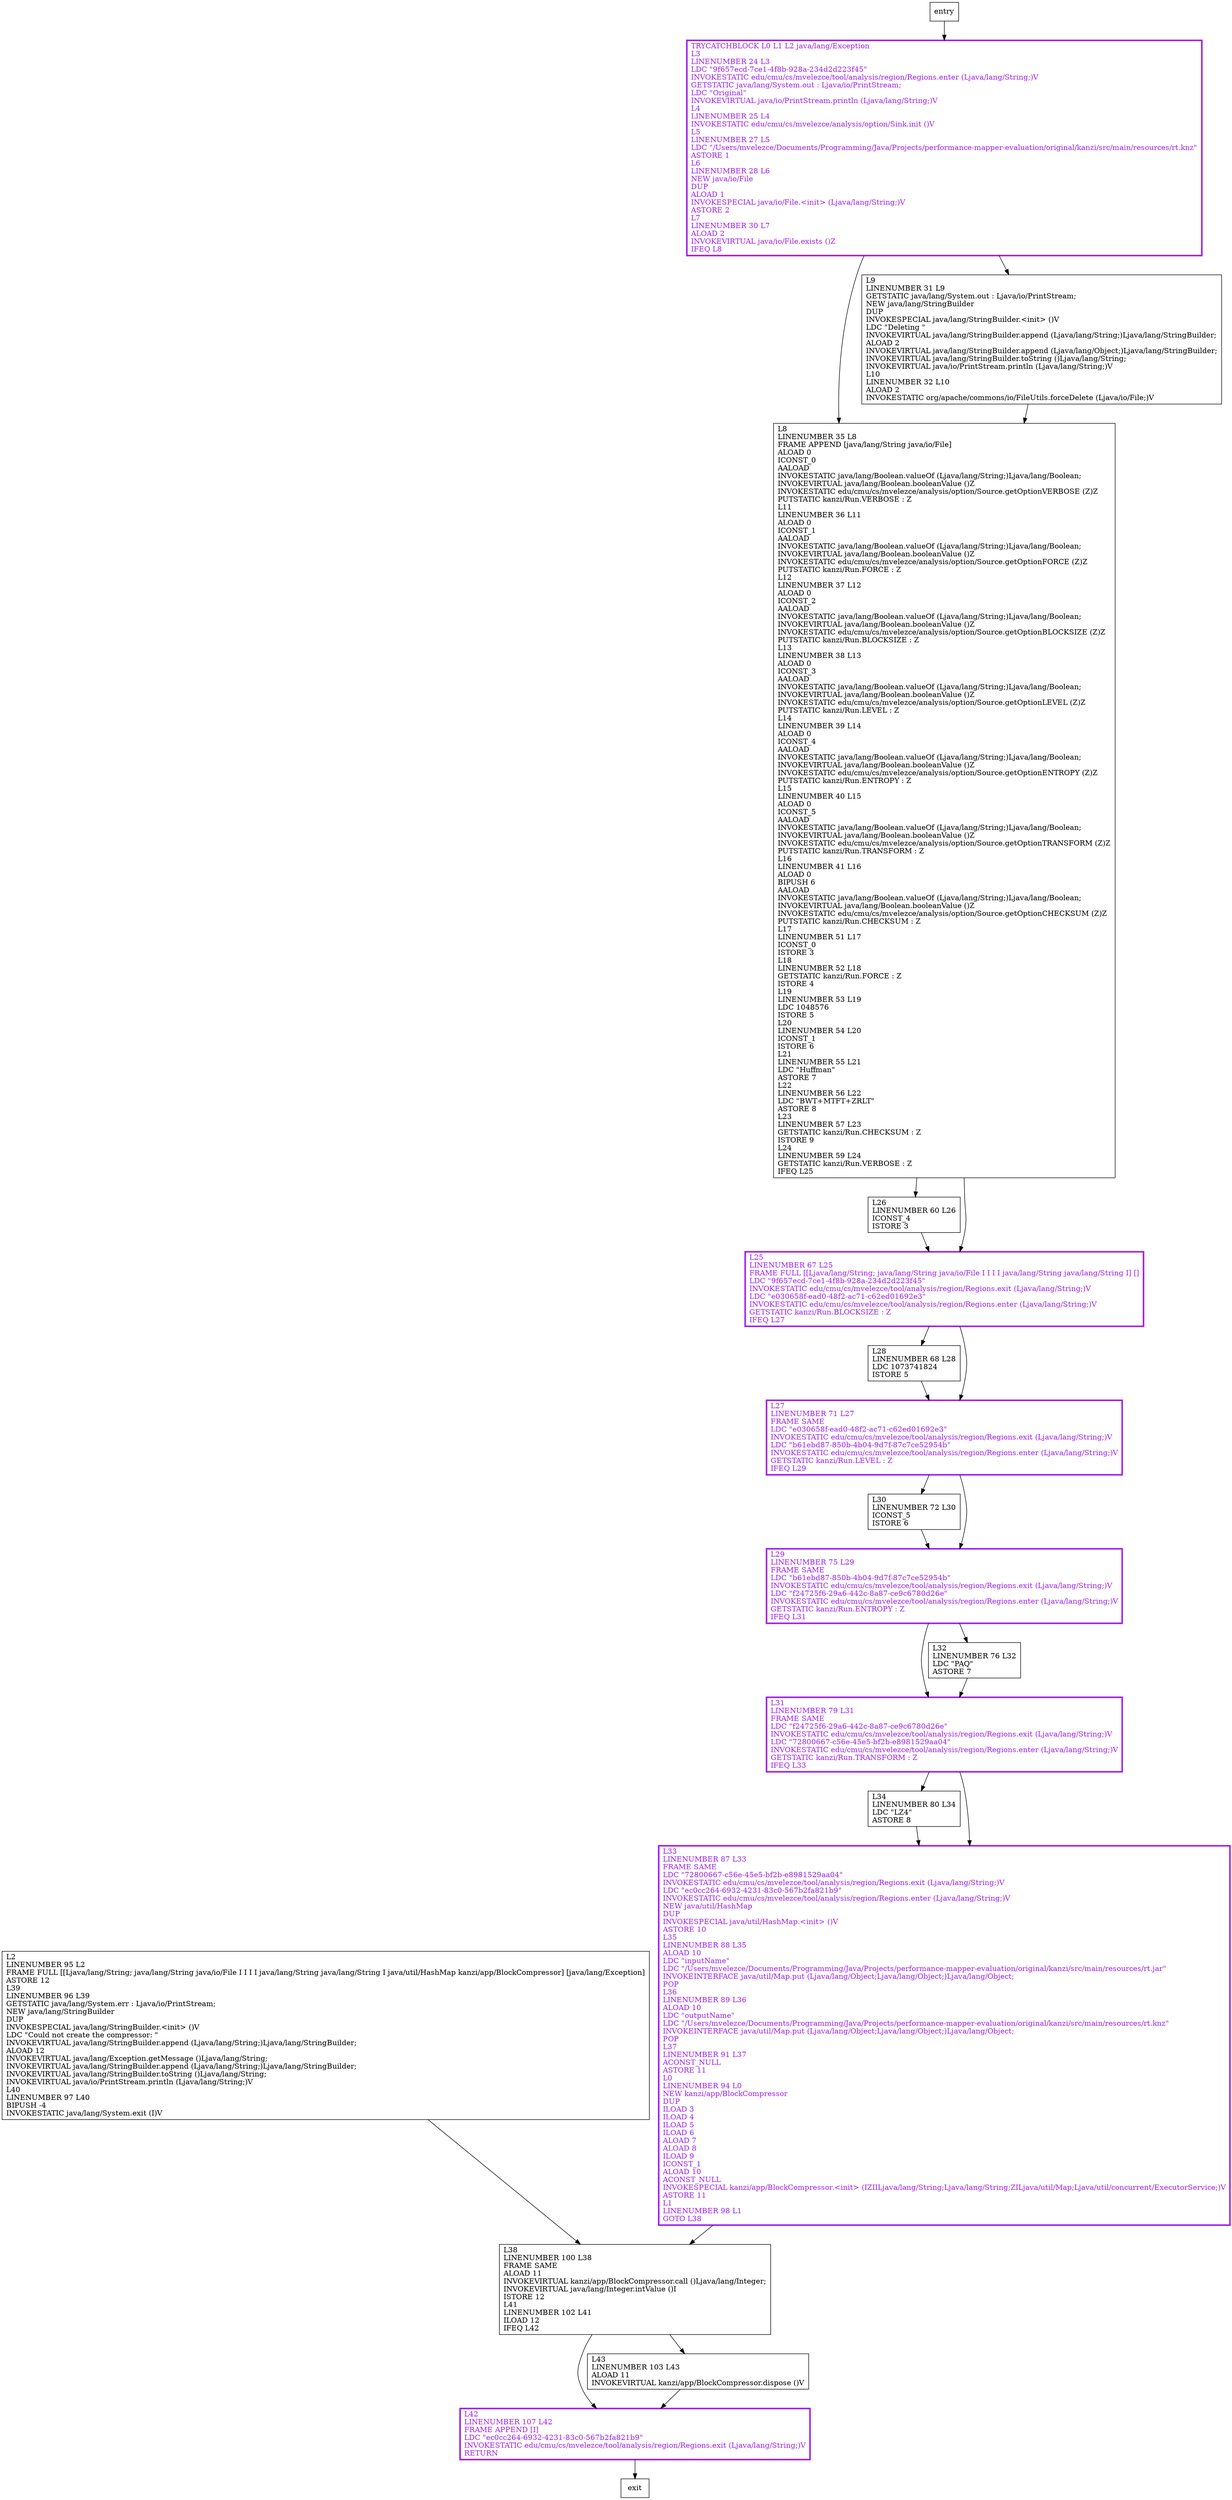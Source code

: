 digraph main {
node [shape=record];
132709006 [label="L31\lLINENUMBER 79 L31\lFRAME SAME\lLDC \"f24725f6-29a6-442c-8a87-ce9c6780d26e\"\lINVOKESTATIC edu/cmu/cs/mvelezce/tool/analysis/region/Regions.exit (Ljava/lang/String;)V\lLDC \"72800667-c56e-45e5-bf2b-e8981529aa04\"\lINVOKESTATIC edu/cmu/cs/mvelezce/tool/analysis/region/Regions.enter (Ljava/lang/String;)V\lGETSTATIC kanzi/Run.TRANSFORM : Z\lIFEQ L33\l"];
2137814961 [label="L8\lLINENUMBER 35 L8\lFRAME APPEND [java/lang/String java/io/File]\lALOAD 0\lICONST_0\lAALOAD\lINVOKESTATIC java/lang/Boolean.valueOf (Ljava/lang/String;)Ljava/lang/Boolean;\lINVOKEVIRTUAL java/lang/Boolean.booleanValue ()Z\lINVOKESTATIC edu/cmu/cs/mvelezce/analysis/option/Source.getOptionVERBOSE (Z)Z\lPUTSTATIC kanzi/Run.VERBOSE : Z\lL11\lLINENUMBER 36 L11\lALOAD 0\lICONST_1\lAALOAD\lINVOKESTATIC java/lang/Boolean.valueOf (Ljava/lang/String;)Ljava/lang/Boolean;\lINVOKEVIRTUAL java/lang/Boolean.booleanValue ()Z\lINVOKESTATIC edu/cmu/cs/mvelezce/analysis/option/Source.getOptionFORCE (Z)Z\lPUTSTATIC kanzi/Run.FORCE : Z\lL12\lLINENUMBER 37 L12\lALOAD 0\lICONST_2\lAALOAD\lINVOKESTATIC java/lang/Boolean.valueOf (Ljava/lang/String;)Ljava/lang/Boolean;\lINVOKEVIRTUAL java/lang/Boolean.booleanValue ()Z\lINVOKESTATIC edu/cmu/cs/mvelezce/analysis/option/Source.getOptionBLOCKSIZE (Z)Z\lPUTSTATIC kanzi/Run.BLOCKSIZE : Z\lL13\lLINENUMBER 38 L13\lALOAD 0\lICONST_3\lAALOAD\lINVOKESTATIC java/lang/Boolean.valueOf (Ljava/lang/String;)Ljava/lang/Boolean;\lINVOKEVIRTUAL java/lang/Boolean.booleanValue ()Z\lINVOKESTATIC edu/cmu/cs/mvelezce/analysis/option/Source.getOptionLEVEL (Z)Z\lPUTSTATIC kanzi/Run.LEVEL : Z\lL14\lLINENUMBER 39 L14\lALOAD 0\lICONST_4\lAALOAD\lINVOKESTATIC java/lang/Boolean.valueOf (Ljava/lang/String;)Ljava/lang/Boolean;\lINVOKEVIRTUAL java/lang/Boolean.booleanValue ()Z\lINVOKESTATIC edu/cmu/cs/mvelezce/analysis/option/Source.getOptionENTROPY (Z)Z\lPUTSTATIC kanzi/Run.ENTROPY : Z\lL15\lLINENUMBER 40 L15\lALOAD 0\lICONST_5\lAALOAD\lINVOKESTATIC java/lang/Boolean.valueOf (Ljava/lang/String;)Ljava/lang/Boolean;\lINVOKEVIRTUAL java/lang/Boolean.booleanValue ()Z\lINVOKESTATIC edu/cmu/cs/mvelezce/analysis/option/Source.getOptionTRANSFORM (Z)Z\lPUTSTATIC kanzi/Run.TRANSFORM : Z\lL16\lLINENUMBER 41 L16\lALOAD 0\lBIPUSH 6\lAALOAD\lINVOKESTATIC java/lang/Boolean.valueOf (Ljava/lang/String;)Ljava/lang/Boolean;\lINVOKEVIRTUAL java/lang/Boolean.booleanValue ()Z\lINVOKESTATIC edu/cmu/cs/mvelezce/analysis/option/Source.getOptionCHECKSUM (Z)Z\lPUTSTATIC kanzi/Run.CHECKSUM : Z\lL17\lLINENUMBER 51 L17\lICONST_0\lISTORE 3\lL18\lLINENUMBER 52 L18\lGETSTATIC kanzi/Run.FORCE : Z\lISTORE 4\lL19\lLINENUMBER 53 L19\lLDC 1048576\lISTORE 5\lL20\lLINENUMBER 54 L20\lICONST_1\lISTORE 6\lL21\lLINENUMBER 55 L21\lLDC \"Huffman\"\lASTORE 7\lL22\lLINENUMBER 56 L22\lLDC \"BWT+MTFT+ZRLT\"\lASTORE 8\lL23\lLINENUMBER 57 L23\lGETSTATIC kanzi/Run.CHECKSUM : Z\lISTORE 9\lL24\lLINENUMBER 59 L24\lGETSTATIC kanzi/Run.VERBOSE : Z\lIFEQ L25\l"];
38899564 [label="L26\lLINENUMBER 60 L26\lICONST_4\lISTORE 3\l"];
1748077664 [label="L28\lLINENUMBER 68 L28\lLDC 1073741824\lISTORE 5\l"];
191925468 [label="L38\lLINENUMBER 100 L38\lFRAME SAME\lALOAD 11\lINVOKEVIRTUAL kanzi/app/BlockCompressor.call ()Ljava/lang/Integer;\lINVOKEVIRTUAL java/lang/Integer.intValue ()I\lISTORE 12\lL41\lLINENUMBER 102 L41\lILOAD 12\lIFEQ L42\l"];
1318098380 [label="L42\lLINENUMBER 107 L42\lFRAME APPEND [I]\lLDC \"ec0cc264-6932-4231-83c0-567b2fa821b9\"\lINVOKESTATIC edu/cmu/cs/mvelezce/tool/analysis/region/Regions.exit (Ljava/lang/String;)V\lRETURN\l"];
2099049188 [label="L25\lLINENUMBER 67 L25\lFRAME FULL [[Ljava/lang/String; java/lang/String java/io/File I I I I java/lang/String java/lang/String I] []\lLDC \"9f657ecd-7ce1-4f8b-928a-234d2d223f45\"\lINVOKESTATIC edu/cmu/cs/mvelezce/tool/analysis/region/Regions.exit (Ljava/lang/String;)V\lLDC \"e030658f-ead0-48f2-ac71-c62ed01692e3\"\lINVOKESTATIC edu/cmu/cs/mvelezce/tool/analysis/region/Regions.enter (Ljava/lang/String;)V\lGETSTATIC kanzi/Run.BLOCKSIZE : Z\lIFEQ L27\l"];
1680565836 [label="L43\lLINENUMBER 103 L43\lALOAD 11\lINVOKEVIRTUAL kanzi/app/BlockCompressor.dispose ()V\l"];
1259086777 [label="L34\lLINENUMBER 80 L34\lLDC \"LZ4\"\lASTORE 8\l"];
1182139822 [label="L9\lLINENUMBER 31 L9\lGETSTATIC java/lang/System.out : Ljava/io/PrintStream;\lNEW java/lang/StringBuilder\lDUP\lINVOKESPECIAL java/lang/StringBuilder.\<init\> ()V\lLDC \"Deleting \"\lINVOKEVIRTUAL java/lang/StringBuilder.append (Ljava/lang/String;)Ljava/lang/StringBuilder;\lALOAD 2\lINVOKEVIRTUAL java/lang/StringBuilder.append (Ljava/lang/Object;)Ljava/lang/StringBuilder;\lINVOKEVIRTUAL java/lang/StringBuilder.toString ()Ljava/lang/String;\lINVOKEVIRTUAL java/io/PrintStream.println (Ljava/lang/String;)V\lL10\lLINENUMBER 32 L10\lALOAD 2\lINVOKESTATIC org/apache/commons/io/FileUtils.forceDelete (Ljava/io/File;)V\l"];
390595324 [label="L33\lLINENUMBER 87 L33\lFRAME SAME\lLDC \"72800667-c56e-45e5-bf2b-e8981529aa04\"\lINVOKESTATIC edu/cmu/cs/mvelezce/tool/analysis/region/Regions.exit (Ljava/lang/String;)V\lLDC \"ec0cc264-6932-4231-83c0-567b2fa821b9\"\lINVOKESTATIC edu/cmu/cs/mvelezce/tool/analysis/region/Regions.enter (Ljava/lang/String;)V\lNEW java/util/HashMap\lDUP\lINVOKESPECIAL java/util/HashMap.\<init\> ()V\lASTORE 10\lL35\lLINENUMBER 88 L35\lALOAD 10\lLDC \"inputName\"\lLDC \"/Users/mvelezce/Documents/Programming/Java/Projects/performance-mapper-evaluation/original/kanzi/src/main/resources/rt.jar\"\lINVOKEINTERFACE java/util/Map.put (Ljava/lang/Object;Ljava/lang/Object;)Ljava/lang/Object;\lPOP\lL36\lLINENUMBER 89 L36\lALOAD 10\lLDC \"outputName\"\lLDC \"/Users/mvelezce/Documents/Programming/Java/Projects/performance-mapper-evaluation/original/kanzi/src/main/resources/rt.knz\"\lINVOKEINTERFACE java/util/Map.put (Ljava/lang/Object;Ljava/lang/Object;)Ljava/lang/Object;\lPOP\lL37\lLINENUMBER 91 L37\lACONST_NULL\lASTORE 11\lL0\lLINENUMBER 94 L0\lNEW kanzi/app/BlockCompressor\lDUP\lILOAD 3\lILOAD 4\lILOAD 5\lILOAD 6\lALOAD 7\lALOAD 8\lILOAD 9\lICONST_1\lALOAD 10\lACONST_NULL\lINVOKESPECIAL kanzi/app/BlockCompressor.\<init\> (IZIILjava/lang/String;Ljava/lang/String;ZILjava/util/Map;Ljava/util/concurrent/ExecutorService;)V\lASTORE 11\lL1\lLINENUMBER 98 L1\lGOTO L38\l"];
421018609 [label="L2\lLINENUMBER 95 L2\lFRAME FULL [[Ljava/lang/String; java/lang/String java/io/File I I I I java/lang/String java/lang/String I java/util/HashMap kanzi/app/BlockCompressor] [java/lang/Exception]\lASTORE 12\lL39\lLINENUMBER 96 L39\lGETSTATIC java/lang/System.err : Ljava/io/PrintStream;\lNEW java/lang/StringBuilder\lDUP\lINVOKESPECIAL java/lang/StringBuilder.\<init\> ()V\lLDC \"Could not create the compressor: \"\lINVOKEVIRTUAL java/lang/StringBuilder.append (Ljava/lang/String;)Ljava/lang/StringBuilder;\lALOAD 12\lINVOKEVIRTUAL java/lang/Exception.getMessage ()Ljava/lang/String;\lINVOKEVIRTUAL java/lang/StringBuilder.append (Ljava/lang/String;)Ljava/lang/StringBuilder;\lINVOKEVIRTUAL java/lang/StringBuilder.toString ()Ljava/lang/String;\lINVOKEVIRTUAL java/io/PrintStream.println (Ljava/lang/String;)V\lL40\lLINENUMBER 97 L40\lBIPUSH -4\lINVOKESTATIC java/lang/System.exit (I)V\l"];
1936820347 [label="TRYCATCHBLOCK L0 L1 L2 java/lang/Exception\lL3\lLINENUMBER 24 L3\lLDC \"9f657ecd-7ce1-4f8b-928a-234d2d223f45\"\lINVOKESTATIC edu/cmu/cs/mvelezce/tool/analysis/region/Regions.enter (Ljava/lang/String;)V\lGETSTATIC java/lang/System.out : Ljava/io/PrintStream;\lLDC \"Original\"\lINVOKEVIRTUAL java/io/PrintStream.println (Ljava/lang/String;)V\lL4\lLINENUMBER 25 L4\lINVOKESTATIC edu/cmu/cs/mvelezce/analysis/option/Sink.init ()V\lL5\lLINENUMBER 27 L5\lLDC \"/Users/mvelezce/Documents/Programming/Java/Projects/performance-mapper-evaluation/original/kanzi/src/main/resources/rt.knz\"\lASTORE 1\lL6\lLINENUMBER 28 L6\lNEW java/io/File\lDUP\lALOAD 1\lINVOKESPECIAL java/io/File.\<init\> (Ljava/lang/String;)V\lASTORE 2\lL7\lLINENUMBER 30 L7\lALOAD 2\lINVOKEVIRTUAL java/io/File.exists ()Z\lIFEQ L8\l"];
2089030535 [label="L30\lLINENUMBER 72 L30\lICONST_5\lISTORE 6\l"];
513585512 [label="L27\lLINENUMBER 71 L27\lFRAME SAME\lLDC \"e030658f-ead0-48f2-ac71-c62ed01692e3\"\lINVOKESTATIC edu/cmu/cs/mvelezce/tool/analysis/region/Regions.exit (Ljava/lang/String;)V\lLDC \"b61ebd87-850b-4b04-9d7f-87c7ce52954b\"\lINVOKESTATIC edu/cmu/cs/mvelezce/tool/analysis/region/Regions.enter (Ljava/lang/String;)V\lGETSTATIC kanzi/Run.LEVEL : Z\lIFEQ L29\l"];
1923143760 [label="L29\lLINENUMBER 75 L29\lFRAME SAME\lLDC \"b61ebd87-850b-4b04-9d7f-87c7ce52954b\"\lINVOKESTATIC edu/cmu/cs/mvelezce/tool/analysis/region/Regions.exit (Ljava/lang/String;)V\lLDC \"f24725f6-29a6-442c-8a87-ce9c6780d26e\"\lINVOKESTATIC edu/cmu/cs/mvelezce/tool/analysis/region/Regions.enter (Ljava/lang/String;)V\lGETSTATIC kanzi/Run.ENTROPY : Z\lIFEQ L31\l"];
1667114143 [label="L32\lLINENUMBER 76 L32\lLDC \"PAQ\"\lASTORE 7\l"];
entry;
exit;
132709006 -> 390595324;
132709006 -> 1259086777;
2137814961 -> 38899564;
2137814961 -> 2099049188;
38899564 -> 2099049188;
1748077664 -> 513585512;
191925468 -> 1318098380;
191925468 -> 1680565836;
1318098380 -> exit;
2099049188 -> 1748077664;
2099049188 -> 513585512;
1680565836 -> 1318098380;
1259086777 -> 390595324;
entry -> 1936820347;
1182139822 -> 2137814961;
390595324 -> 191925468;
421018609 -> 191925468;
1936820347 -> 2137814961;
1936820347 -> 1182139822;
2089030535 -> 1923143760;
513585512 -> 2089030535;
513585512 -> 1923143760;
1923143760 -> 132709006;
1923143760 -> 1667114143;
1667114143 -> 132709006;
132709006[fontcolor="purple", penwidth=3, color="purple"];
390595324[fontcolor="purple", penwidth=3, color="purple"];
1936820347[fontcolor="purple", penwidth=3, color="purple"];
1318098380[fontcolor="purple", penwidth=3, color="purple"];
2099049188[fontcolor="purple", penwidth=3, color="purple"];
513585512[fontcolor="purple", penwidth=3, color="purple"];
1923143760[fontcolor="purple", penwidth=3, color="purple"];
}
